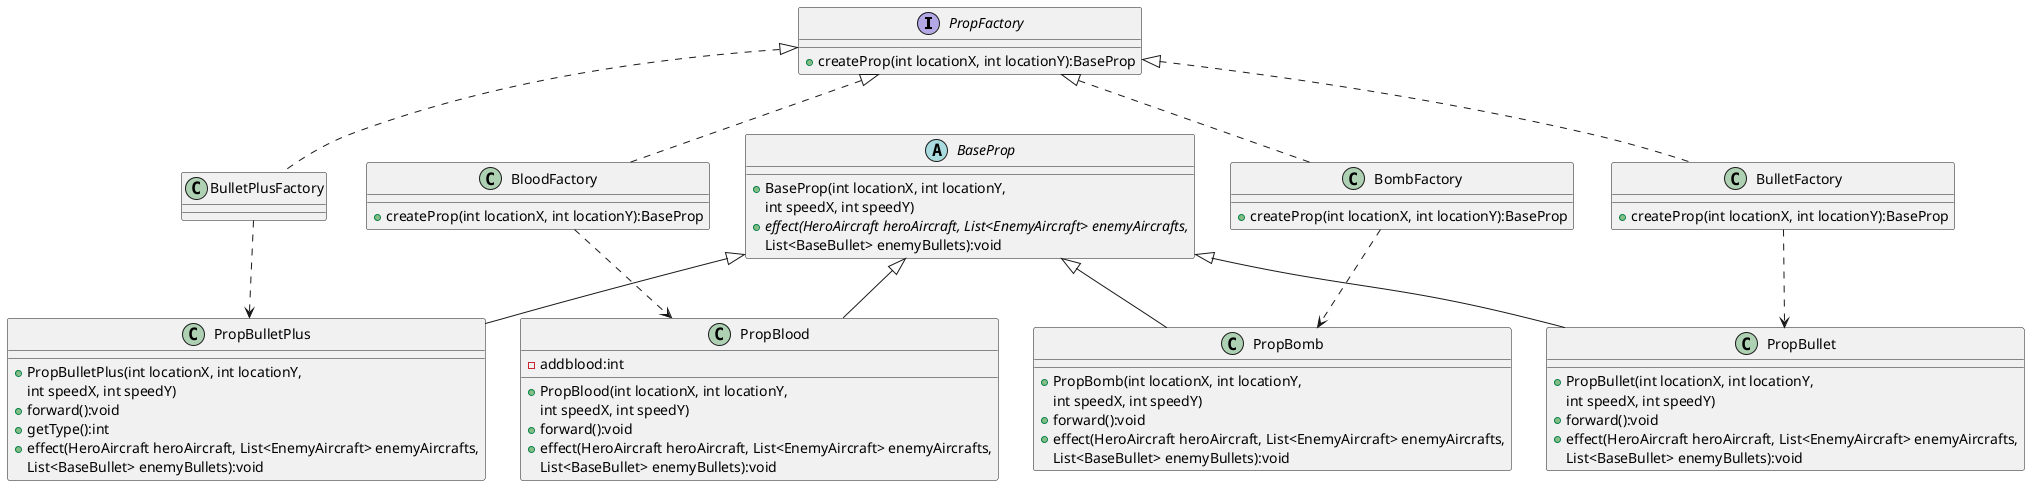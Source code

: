 @startuml
'https://plantuml.com/class-diagram

interface PropFactory{
    + createProp(int locationX, int locationY):BaseProp
}


abstract class BaseProp
{
    + BaseProp(int locationX, int locationY,
     int speedX, int speedY)
	+ {abstract} effect(HeroAircraft heroAircraft, List<EnemyAircraft> enemyAircrafts,
                            List<BaseBullet> enemyBullets):void
}

class PropBlood {
    - addblood:int
    + PropBlood(int locationX, int locationY,
     int speedX, int speedY)
    + forward():void
    + effect(HeroAircraft heroAircraft, List<EnemyAircraft> enemyAircrafts,
                 List<BaseBullet> enemyBullets):void
}

class PropBomb {
    + PropBomb(int locationX, int locationY,
     int speedX, int speedY)
    + forward():void
    + effect(HeroAircraft heroAircraft, List<EnemyAircraft> enemyAircrafts,
                 List<BaseBullet> enemyBullets):void
}

class PropBullet {
    + PropBullet(int locationX, int locationY,
     int speedX, int speedY)
    + forward():void
    + effect(HeroAircraft heroAircraft, List<EnemyAircraft> enemyAircrafts,
                 List<BaseBullet> enemyBullets):void
}

class PropBulletPlus {
    + PropBulletPlus(int locationX, int locationY,
     int speedX, int speedY)
    + forward():void
    + getType():int
    + effect(HeroAircraft heroAircraft, List<EnemyAircraft> enemyAircrafts,
                 List<BaseBullet> enemyBullets):void
}
BaseProp <|-- PropBlood
BaseProp <|-- PropBomb
BaseProp <|-- PropBullet
BaseProp <|-- PropBulletPlus



class BloodFactory{
    + createProp(int locationX, int locationY):BaseProp
}

class BombFactory{
    + createProp(int locationX, int locationY):BaseProp
}

class BulletFactory{
    + createProp(int locationX, int locationY):BaseProp
}

PropFactory<|..BloodFactory
PropFactory<|..BombFactory
PropFactory<|..BulletFactory
PropFactory<|..BulletPlusFactory

BloodFactory..>PropBlood
BombFactory..>PropBomb
BulletFactory..>PropBullet
BulletPlusFactory..>PropBulletPlus



@enduml